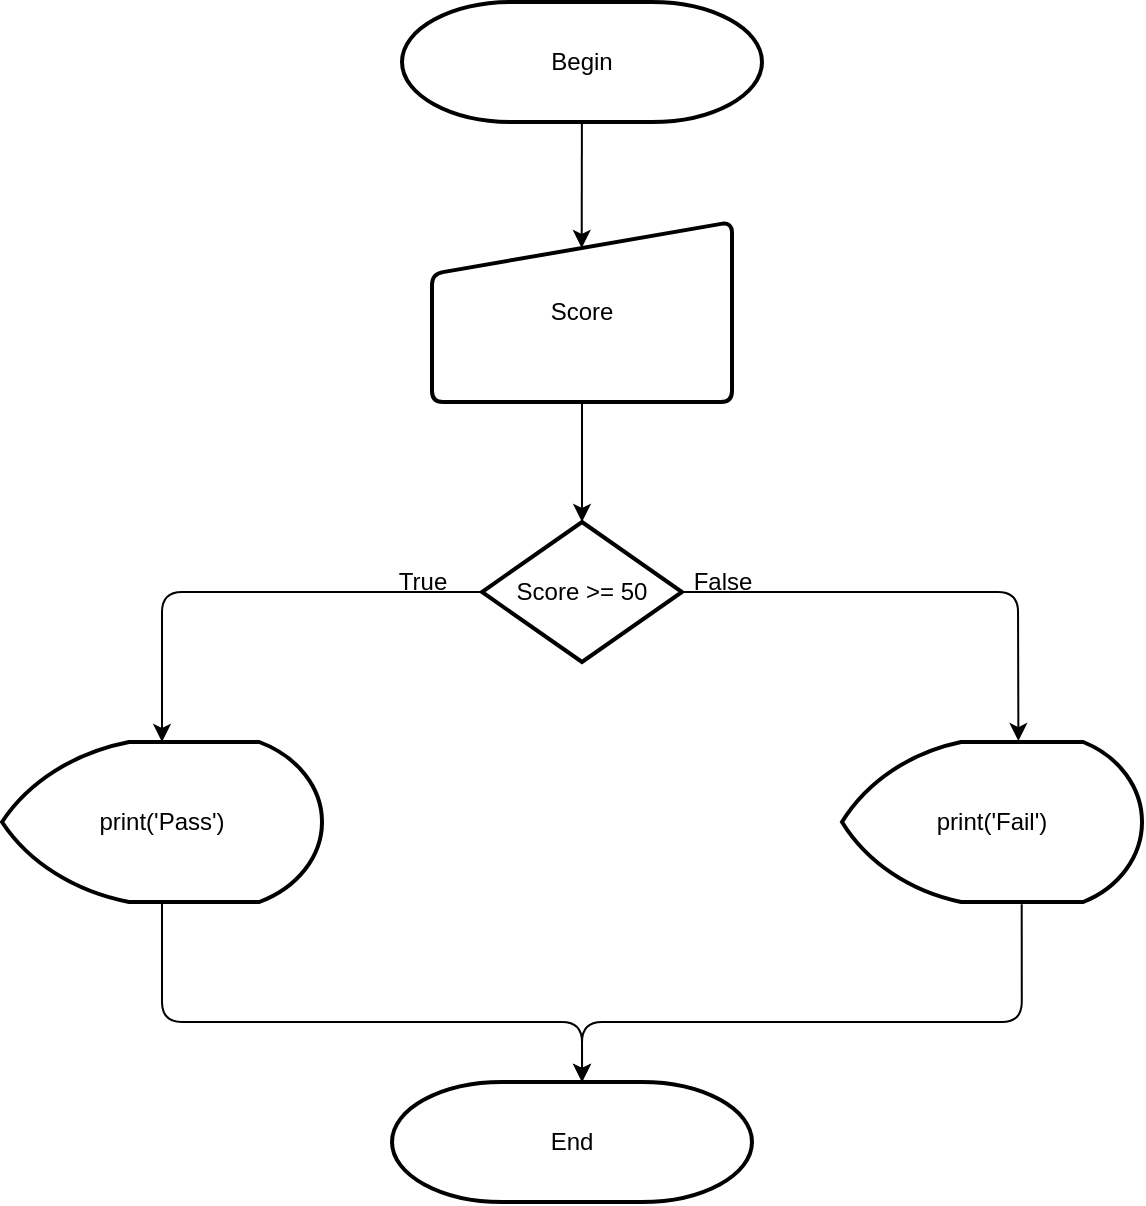 <mxfile>
    <diagram id="5xRKwvw85gtK5LQ0fWkA" name="Page-1">
        <mxGraphModel dx="460" dy="710" grid="1" gridSize="10" guides="1" tooltips="1" connect="1" arrows="1" fold="1" page="1" pageScale="1" pageWidth="850" pageHeight="1100" math="0" shadow="0">
            <root>
                <mxCell id="0"/>
                <mxCell id="1" parent="0"/>
                <mxCell id="11" style="edgeStyle=none;html=1;entryX=0.499;entryY=0.144;entryDx=0;entryDy=0;entryPerimeter=0;" parent="1" source="2" target="8" edge="1">
                    <mxGeometry relative="1" as="geometry"/>
                </mxCell>
                <mxCell id="2" value="Begin" style="strokeWidth=2;html=1;shape=mxgraph.flowchart.terminator;whiteSpace=wrap;" parent="1" vertex="1">
                    <mxGeometry x="350" y="90" width="180" height="60" as="geometry"/>
                </mxCell>
                <mxCell id="3" value="End" style="strokeWidth=2;html=1;shape=mxgraph.flowchart.terminator;whiteSpace=wrap;" parent="1" vertex="1">
                    <mxGeometry x="345" y="630" width="180" height="60" as="geometry"/>
                </mxCell>
                <mxCell id="13" style="edgeStyle=none;html=1;entryX=0.5;entryY=0;entryDx=0;entryDy=0;entryPerimeter=0;" parent="1" source="6" target="9" edge="1">
                    <mxGeometry relative="1" as="geometry">
                        <Array as="points">
                            <mxPoint x="230" y="385"/>
                        </Array>
                    </mxGeometry>
                </mxCell>
                <mxCell id="14" style="edgeStyle=none;html=1;entryX=0.588;entryY=-0.006;entryDx=0;entryDy=0;entryPerimeter=0;" parent="1" source="6" target="10" edge="1">
                    <mxGeometry relative="1" as="geometry">
                        <mxPoint x="660" y="470" as="targetPoint"/>
                        <Array as="points">
                            <mxPoint x="658" y="385"/>
                        </Array>
                    </mxGeometry>
                </mxCell>
                <mxCell id="6" value="Score &amp;gt;= 50" style="strokeWidth=2;html=1;shape=mxgraph.flowchart.decision;whiteSpace=wrap;" parent="1" vertex="1">
                    <mxGeometry x="390" y="350" width="100" height="70" as="geometry"/>
                </mxCell>
                <mxCell id="12" style="edgeStyle=none;html=1;entryX=0.5;entryY=0;entryDx=0;entryDy=0;entryPerimeter=0;" parent="1" source="8" target="6" edge="1">
                    <mxGeometry relative="1" as="geometry"/>
                </mxCell>
                <mxCell id="8" value="Score" style="html=1;strokeWidth=2;shape=manualInput;whiteSpace=wrap;rounded=1;size=26;arcSize=11;" parent="1" vertex="1">
                    <mxGeometry x="365" y="200" width="150" height="90" as="geometry"/>
                </mxCell>
                <mxCell id="23" style="edgeStyle=orthogonalEdgeStyle;html=1;" parent="1" source="9" edge="1">
                    <mxGeometry relative="1" as="geometry">
                        <mxPoint x="440" y="630" as="targetPoint"/>
                        <Array as="points">
                            <mxPoint x="230" y="600"/>
                            <mxPoint x="440" y="600"/>
                        </Array>
                    </mxGeometry>
                </mxCell>
                <mxCell id="9" value="print('Pass')" style="strokeWidth=2;html=1;shape=mxgraph.flowchart.display;whiteSpace=wrap;" parent="1" vertex="1">
                    <mxGeometry x="150" y="460" width="160" height="80" as="geometry"/>
                </mxCell>
                <mxCell id="22" value="" style="edgeStyle=orthogonalEdgeStyle;html=1;entryX=0.528;entryY=0;entryDx=0;entryDy=0;entryPerimeter=0;exitX=0.599;exitY=1.014;exitDx=0;exitDy=0;exitPerimeter=0;" parent="1" source="10" target="3" edge="1">
                    <mxGeometry relative="1" as="geometry">
                        <mxPoint x="645" y="640" as="targetPoint"/>
                        <Array as="points">
                            <mxPoint x="660" y="600"/>
                            <mxPoint x="440" y="600"/>
                        </Array>
                    </mxGeometry>
                </mxCell>
                <mxCell id="10" value="print('Fail')" style="strokeWidth=2;html=1;shape=mxgraph.flowchart.display;whiteSpace=wrap;" parent="1" vertex="1">
                    <mxGeometry x="570" y="460" width="150" height="80" as="geometry"/>
                </mxCell>
                <mxCell id="17" value="True" style="text;html=1;align=center;verticalAlign=middle;resizable=0;points=[];autosize=1;strokeColor=none;fillColor=none;" parent="1" vertex="1">
                    <mxGeometry x="340" y="370" width="40" height="20" as="geometry"/>
                </mxCell>
                <mxCell id="18" value="False" style="text;html=1;align=center;verticalAlign=middle;resizable=0;points=[];autosize=1;strokeColor=none;fillColor=none;" parent="1" vertex="1">
                    <mxGeometry x="490" y="370" width="40" height="20" as="geometry"/>
                </mxCell>
            </root>
        </mxGraphModel>
    </diagram>
</mxfile>